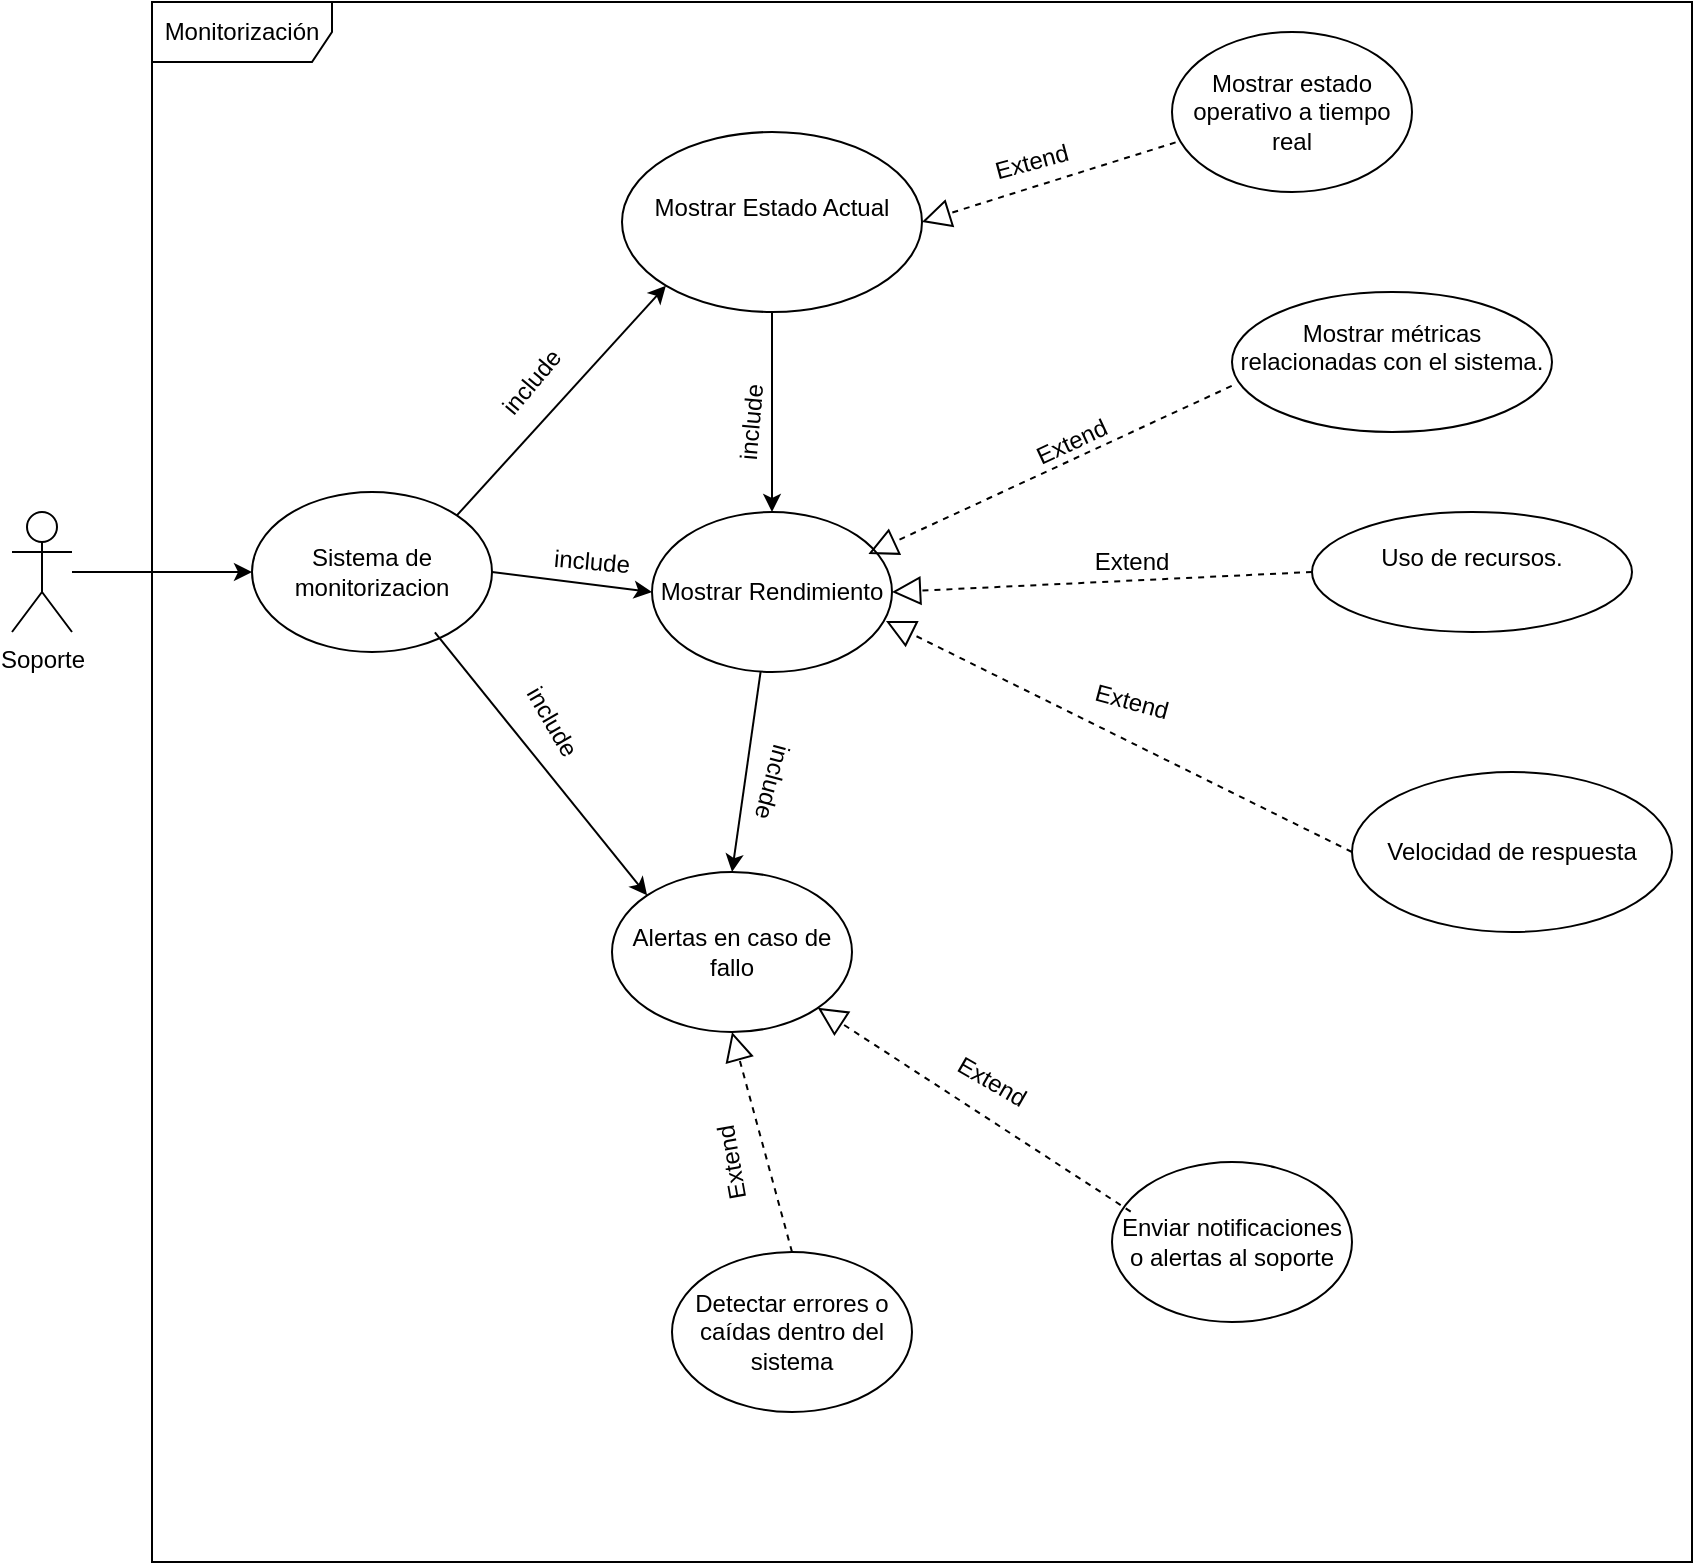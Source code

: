 <mxfile version="27.0.5">
  <diagram name="Página-1" id="nc4OedZXjPnH4SLnuwPd">
    <mxGraphModel grid="1" page="1" gridSize="10" guides="1" tooltips="1" connect="1" arrows="1" fold="1" pageScale="1" pageWidth="827" pageHeight="1169" math="0" shadow="0">
      <root>
        <mxCell id="0" />
        <mxCell id="1" parent="0" />
        <mxCell id="8kp8XCkCLWPQc5RXnade-1" value="&lt;div&gt;Soporte&lt;/div&gt;" style="shape=umlActor;verticalLabelPosition=bottom;verticalAlign=top;html=1;outlineConnect=0;" vertex="1" parent="1">
          <mxGeometry x="50" y="260" width="30" height="60" as="geometry" />
        </mxCell>
        <mxCell id="8kp8XCkCLWPQc5RXnade-18" value="" style="endArrow=classic;html=1;rounded=0;entryX=0;entryY=0.5;entryDx=0;entryDy=0;" edge="1" parent="1" source="8kp8XCkCLWPQc5RXnade-1">
          <mxGeometry width="50" height="50" relative="1" as="geometry">
            <mxPoint x="240" y="350" as="sourcePoint" />
            <mxPoint x="170" y="290" as="targetPoint" />
          </mxGeometry>
        </mxCell>
        <mxCell id="F7Vlfw_XHg-fbajyh4AU-1" value="Sistema de monitorizacion" style="ellipse;whiteSpace=wrap;html=1;" vertex="1" parent="1">
          <mxGeometry x="170" y="250" width="120" height="80" as="geometry" />
        </mxCell>
        <mxCell id="F7Vlfw_XHg-fbajyh4AU-2" value="Mostrar Estado Actual&lt;div&gt;&lt;br&gt;&lt;/div&gt;" style="ellipse;whiteSpace=wrap;html=1;" vertex="1" parent="1">
          <mxGeometry x="355" y="70" width="150" height="90" as="geometry" />
        </mxCell>
        <mxCell id="F7Vlfw_XHg-fbajyh4AU-3" value="Mostrar Rendimiento" style="ellipse;whiteSpace=wrap;html=1;" vertex="1" parent="1">
          <mxGeometry x="370" y="260" width="120" height="80" as="geometry" />
        </mxCell>
        <mxCell id="F7Vlfw_XHg-fbajyh4AU-4" value="&lt;span style=&quot;text-align: left;&quot;&gt;Mostrar estado operativo a tiempo real&lt;/span&gt;" style="ellipse;whiteSpace=wrap;html=1;" vertex="1" parent="1">
          <mxGeometry x="630" y="20" width="120" height="80" as="geometry" />
        </mxCell>
        <mxCell id="F7Vlfw_XHg-fbajyh4AU-6" value="&lt;span style=&quot;text-align: left;&quot;&gt;Mostrar métricas relacionadas con el sistema.&lt;/span&gt;&lt;div style=&quot;text-align: left;&quot;&gt;&lt;br&gt;&lt;/div&gt;" style="ellipse;whiteSpace=wrap;html=1;" vertex="1" parent="1">
          <mxGeometry x="660" y="150" width="160" height="70" as="geometry" />
        </mxCell>
        <mxCell id="F7Vlfw_XHg-fbajyh4AU-7" value="&lt;div style=&quot;text-align: left;&quot;&gt;Uso de recursos.&lt;/div&gt;&lt;div style=&quot;text-align: left;&quot;&gt;&lt;br&gt;&lt;/div&gt;" style="ellipse;whiteSpace=wrap;html=1;" vertex="1" parent="1">
          <mxGeometry x="700" y="260" width="160" height="60" as="geometry" />
        </mxCell>
        <mxCell id="F7Vlfw_XHg-fbajyh4AU-8" value="&lt;div&gt;&lt;span style=&quot;text-align: left; background-color: transparent; color: light-dark(rgb(0, 0, 0), rgb(255, 255, 255));&quot;&gt;Velocidad de respuesta&lt;/span&gt;&lt;/div&gt;" style="ellipse;whiteSpace=wrap;html=1;" vertex="1" parent="1">
          <mxGeometry x="720" y="390" width="160" height="80" as="geometry" />
        </mxCell>
        <mxCell id="F7Vlfw_XHg-fbajyh4AU-13" value="Extend" style="text;html=1;align=center;verticalAlign=middle;whiteSpace=wrap;rounded=0;rotation=-15;" vertex="1" parent="1">
          <mxGeometry x="530" y="70" width="60" height="30" as="geometry" />
        </mxCell>
        <mxCell id="F7Vlfw_XHg-fbajyh4AU-14" value="Extend" style="text;html=1;align=center;verticalAlign=middle;whiteSpace=wrap;rounded=0;rotation=-25;" vertex="1" parent="1">
          <mxGeometry x="550" y="210" width="60" height="30" as="geometry" />
        </mxCell>
        <mxCell id="F7Vlfw_XHg-fbajyh4AU-15" value="Extend" style="text;html=1;align=center;verticalAlign=middle;whiteSpace=wrap;rounded=0;rotation=0;" vertex="1" parent="1">
          <mxGeometry x="580" y="270" width="60" height="30" as="geometry" />
        </mxCell>
        <mxCell id="F7Vlfw_XHg-fbajyh4AU-16" value="Extend" style="text;html=1;align=center;verticalAlign=middle;whiteSpace=wrap;rounded=0;rotation=15;" vertex="1" parent="1">
          <mxGeometry x="580" y="340" width="60" height="30" as="geometry" />
        </mxCell>
        <mxCell id="F7Vlfw_XHg-fbajyh4AU-17" value="Extend" style="text;html=1;align=center;verticalAlign=middle;whiteSpace=wrap;rounded=0;rotation=30;" vertex="1" parent="1">
          <mxGeometry x="510" y="530" width="60" height="30" as="geometry" />
        </mxCell>
        <mxCell id="F7Vlfw_XHg-fbajyh4AU-18" value="Extend" style="text;html=1;align=center;verticalAlign=middle;whiteSpace=wrap;rounded=0;rotation=-100;" vertex="1" parent="1">
          <mxGeometry x="380" y="570" width="60" height="30" as="geometry" />
        </mxCell>
        <mxCell id="F7Vlfw_XHg-fbajyh4AU-20" value="include" style="text;html=1;align=center;verticalAlign=middle;whiteSpace=wrap;rounded=0;rotation=-85;" vertex="1" parent="1">
          <mxGeometry x="390" y="200" width="60" height="30" as="geometry" />
        </mxCell>
        <mxCell id="F7Vlfw_XHg-fbajyh4AU-21" value="include" style="text;html=1;align=center;verticalAlign=middle;whiteSpace=wrap;rounded=0;rotation=60;" vertex="1" parent="1">
          <mxGeometry x="290" y="350" width="60" height="30" as="geometry" />
        </mxCell>
        <mxCell id="F7Vlfw_XHg-fbajyh4AU-22" value="include" style="text;html=1;align=center;verticalAlign=middle;whiteSpace=wrap;rounded=0;rotation=5;" vertex="1" parent="1">
          <mxGeometry x="310" y="270" width="60" height="30" as="geometry" />
        </mxCell>
        <mxCell id="F7Vlfw_XHg-fbajyh4AU-23" value="include" style="text;html=1;align=center;verticalAlign=middle;whiteSpace=wrap;rounded=0;rotation=-50;" vertex="1" parent="1">
          <mxGeometry x="280" y="180" width="60" height="30" as="geometry" />
        </mxCell>
        <mxCell id="F7Vlfw_XHg-fbajyh4AU-24" value="include" style="text;html=1;align=center;verticalAlign=middle;whiteSpace=wrap;rounded=0;rotation=105;" vertex="1" parent="1">
          <mxGeometry x="400" y="380" width="60" height="30" as="geometry" />
        </mxCell>
        <mxCell id="F7Vlfw_XHg-fbajyh4AU-25" value="&lt;span style=&quot;text-align: left;&quot;&gt;Enviar notificaciones o alertas al soporte&lt;/span&gt;" style="ellipse;whiteSpace=wrap;html=1;" vertex="1" parent="1">
          <mxGeometry x="600" y="585" width="120" height="80" as="geometry" />
        </mxCell>
        <mxCell id="F7Vlfw_XHg-fbajyh4AU-26" value="&lt;span style=&quot;text-align: left;&quot;&gt;Detectar errores o caídas dentro del sistema&lt;/span&gt;" style="ellipse;whiteSpace=wrap;html=1;" vertex="1" parent="1">
          <mxGeometry x="380" y="630" width="120" height="80" as="geometry" />
        </mxCell>
        <mxCell id="F7Vlfw_XHg-fbajyh4AU-27" value="Alertas en caso de fallo" style="ellipse;whiteSpace=wrap;html=1;" vertex="1" parent="1">
          <mxGeometry x="350" y="440" width="120" height="80" as="geometry" />
        </mxCell>
        <mxCell id="_wQnLH9JHQ30GS-YT9T0-1" value="Monitorización" style="shape=umlFrame;whiteSpace=wrap;html=1;pointerEvents=0;width=90;height=30;" vertex="1" parent="1">
          <mxGeometry x="120" y="5" width="770" height="780" as="geometry" />
        </mxCell>
        <mxCell id="doglrflxxvqSmSEh6yR4-1" value="" style="endArrow=classic;html=1;rounded=0;exitX=1;exitY=0;exitDx=0;exitDy=0;entryX=0;entryY=1;entryDx=0;entryDy=0;" edge="1" parent="1" source="F7Vlfw_XHg-fbajyh4AU-1" target="F7Vlfw_XHg-fbajyh4AU-2">
          <mxGeometry width="50" height="50" relative="1" as="geometry">
            <mxPoint x="630" y="320" as="sourcePoint" />
            <mxPoint x="680" y="270" as="targetPoint" />
          </mxGeometry>
        </mxCell>
        <mxCell id="doglrflxxvqSmSEh6yR4-3" value="" style="endArrow=classic;html=1;rounded=0;exitX=1;exitY=0.5;exitDx=0;exitDy=0;entryX=0;entryY=0.5;entryDx=0;entryDy=0;" edge="1" parent="1" source="F7Vlfw_XHg-fbajyh4AU-1" target="F7Vlfw_XHg-fbajyh4AU-3">
          <mxGeometry width="50" height="50" relative="1" as="geometry">
            <mxPoint x="282" y="272" as="sourcePoint" />
            <mxPoint x="387" y="157" as="targetPoint" />
          </mxGeometry>
        </mxCell>
        <mxCell id="doglrflxxvqSmSEh6yR4-4" value="" style="endArrow=classic;html=1;rounded=0;exitX=0.762;exitY=0.878;exitDx=0;exitDy=0;entryX=0;entryY=0;entryDx=0;entryDy=0;exitPerimeter=0;" edge="1" parent="1" source="F7Vlfw_XHg-fbajyh4AU-1" target="F7Vlfw_XHg-fbajyh4AU-27">
          <mxGeometry width="50" height="50" relative="1" as="geometry">
            <mxPoint x="292" y="282" as="sourcePoint" />
            <mxPoint x="397" y="167" as="targetPoint" />
          </mxGeometry>
        </mxCell>
        <mxCell id="doglrflxxvqSmSEh6yR4-5" value="" style="endArrow=block;dashed=1;endFill=0;endSize=12;html=1;rounded=0;entryX=1;entryY=0.5;entryDx=0;entryDy=0;exitX=0.015;exitY=0.69;exitDx=0;exitDy=0;exitPerimeter=0;" edge="1" parent="1" source="F7Vlfw_XHg-fbajyh4AU-4" target="F7Vlfw_XHg-fbajyh4AU-2">
          <mxGeometry width="160" relative="1" as="geometry">
            <mxPoint x="570" y="270" as="sourcePoint" />
            <mxPoint x="730" y="270" as="targetPoint" />
          </mxGeometry>
        </mxCell>
        <mxCell id="doglrflxxvqSmSEh6yR4-6" value="" style="endArrow=block;dashed=1;endFill=0;endSize=12;html=1;rounded=0;entryX=0.902;entryY=0.262;entryDx=0;entryDy=0;exitX=-0.001;exitY=0.671;exitDx=0;exitDy=0;exitPerimeter=0;entryPerimeter=0;" edge="1" parent="1" source="F7Vlfw_XHg-fbajyh4AU-6" target="F7Vlfw_XHg-fbajyh4AU-3">
          <mxGeometry width="160" relative="1" as="geometry">
            <mxPoint x="642" y="85" as="sourcePoint" />
            <mxPoint x="515" y="125" as="targetPoint" />
          </mxGeometry>
        </mxCell>
        <mxCell id="doglrflxxvqSmSEh6yR4-7" value="" style="endArrow=block;dashed=1;endFill=0;endSize=12;html=1;rounded=0;entryX=1;entryY=0.5;entryDx=0;entryDy=0;exitX=0;exitY=0.5;exitDx=0;exitDy=0;" edge="1" parent="1" source="F7Vlfw_XHg-fbajyh4AU-7" target="F7Vlfw_XHg-fbajyh4AU-3">
          <mxGeometry width="160" relative="1" as="geometry">
            <mxPoint x="652" y="95" as="sourcePoint" />
            <mxPoint x="525" y="135" as="targetPoint" />
          </mxGeometry>
        </mxCell>
        <mxCell id="doglrflxxvqSmSEh6yR4-8" value="" style="endArrow=block;dashed=1;endFill=0;endSize=12;html=1;rounded=0;entryX=0.975;entryY=0.682;entryDx=0;entryDy=0;exitX=0;exitY=0.5;exitDx=0;exitDy=0;entryPerimeter=0;" edge="1" parent="1" source="F7Vlfw_XHg-fbajyh4AU-8" target="F7Vlfw_XHg-fbajyh4AU-3">
          <mxGeometry width="160" relative="1" as="geometry">
            <mxPoint x="662" y="105" as="sourcePoint" />
            <mxPoint x="535" y="145" as="targetPoint" />
          </mxGeometry>
        </mxCell>
        <mxCell id="doglrflxxvqSmSEh6yR4-9" value="" style="endArrow=block;dashed=1;endFill=0;endSize=12;html=1;rounded=0;entryX=0.5;entryY=1;entryDx=0;entryDy=0;exitX=0.5;exitY=0;exitDx=0;exitDy=0;" edge="1" parent="1" source="F7Vlfw_XHg-fbajyh4AU-26" target="F7Vlfw_XHg-fbajyh4AU-27">
          <mxGeometry width="160" relative="1" as="geometry">
            <mxPoint x="530" y="580" as="sourcePoint" />
            <mxPoint x="403" y="620" as="targetPoint" />
          </mxGeometry>
        </mxCell>
        <mxCell id="doglrflxxvqSmSEh6yR4-10" value="" style="endArrow=block;dashed=1;endFill=0;endSize=12;html=1;rounded=0;exitX=0.078;exitY=0.31;exitDx=0;exitDy=0;exitPerimeter=0;" edge="1" parent="1" source="F7Vlfw_XHg-fbajyh4AU-25" target="F7Vlfw_XHg-fbajyh4AU-27">
          <mxGeometry width="160" relative="1" as="geometry">
            <mxPoint x="617" y="580" as="sourcePoint" />
            <mxPoint x="490" y="620" as="targetPoint" />
          </mxGeometry>
        </mxCell>
        <mxCell id="doglrflxxvqSmSEh6yR4-11" value="" style="endArrow=classic;html=1;rounded=0;entryX=0.5;entryY=0;entryDx=0;entryDy=0;" edge="1" parent="1" source="F7Vlfw_XHg-fbajyh4AU-3" target="F7Vlfw_XHg-fbajyh4AU-27">
          <mxGeometry width="50" height="50" relative="1" as="geometry">
            <mxPoint x="282" y="272" as="sourcePoint" />
            <mxPoint x="387" y="157" as="targetPoint" />
          </mxGeometry>
        </mxCell>
        <mxCell id="doglrflxxvqSmSEh6yR4-12" value="" style="endArrow=classic;html=1;rounded=0;exitX=0.5;exitY=1;exitDx=0;exitDy=0;entryX=0.5;entryY=0;entryDx=0;entryDy=0;" edge="1" parent="1" source="F7Vlfw_XHg-fbajyh4AU-2" target="F7Vlfw_XHg-fbajyh4AU-3">
          <mxGeometry width="50" height="50" relative="1" as="geometry">
            <mxPoint x="292" y="282" as="sourcePoint" />
            <mxPoint x="397" y="167" as="targetPoint" />
          </mxGeometry>
        </mxCell>
      </root>
    </mxGraphModel>
  </diagram>
</mxfile>
